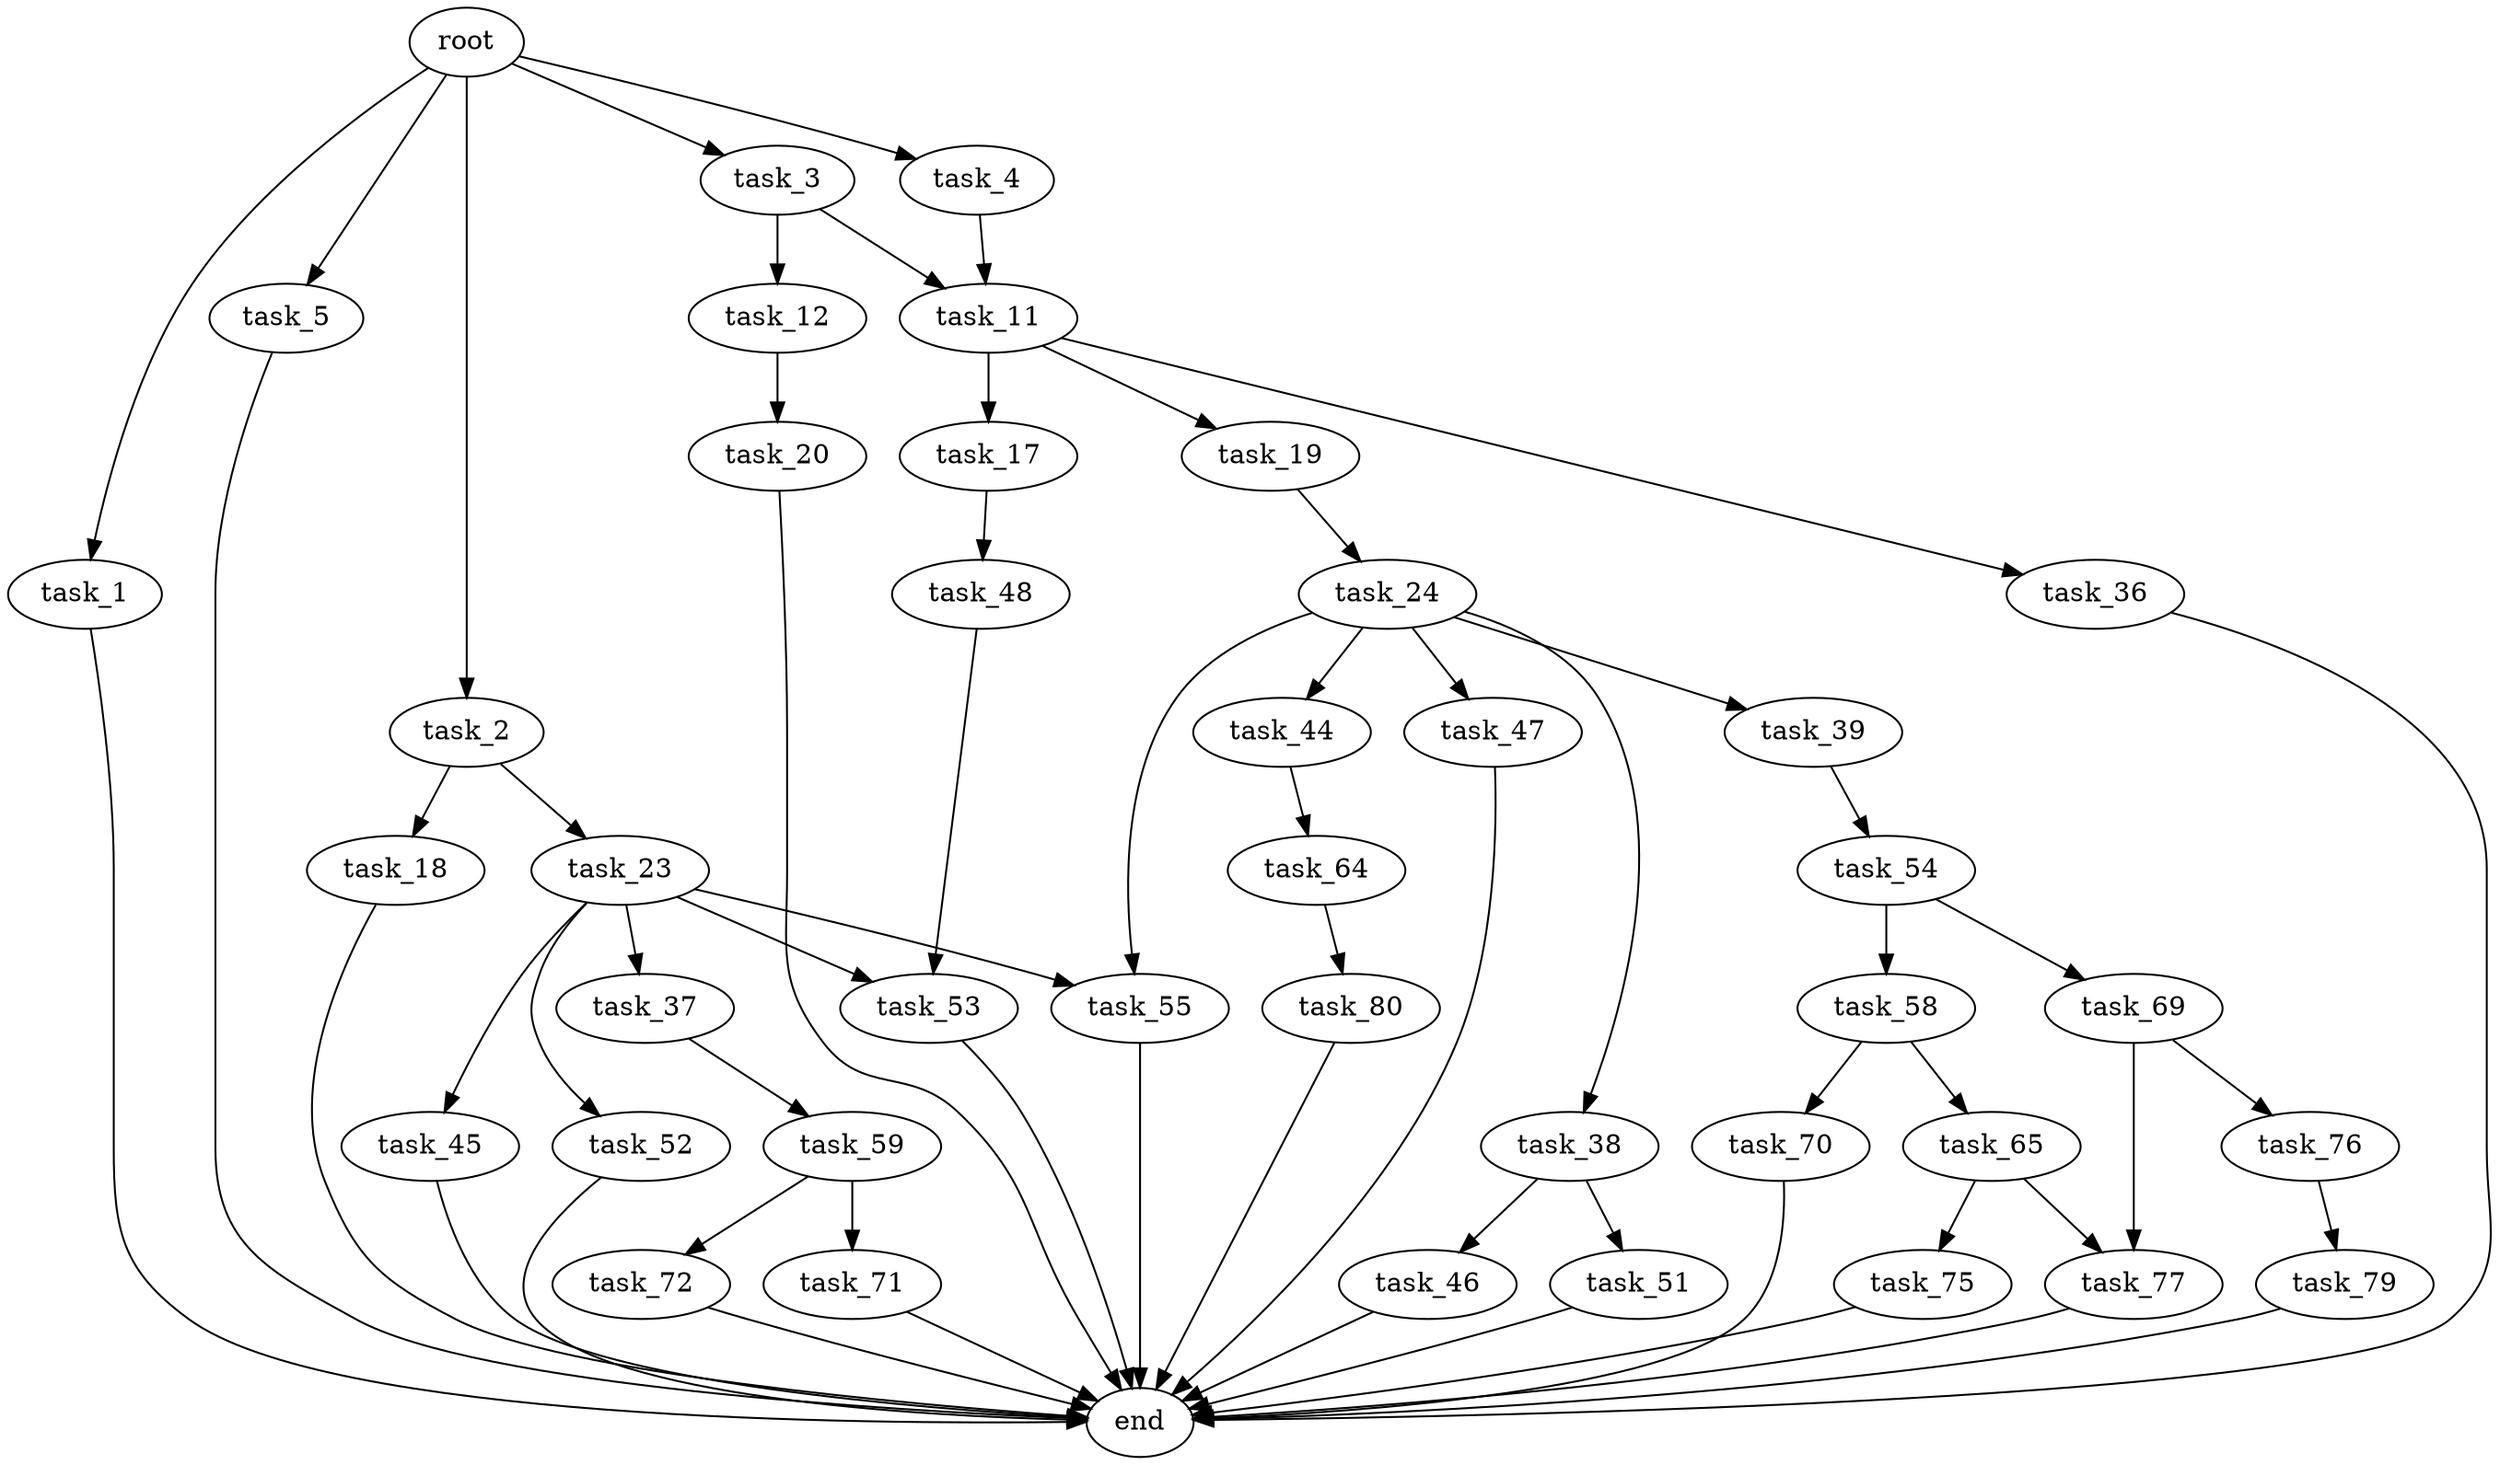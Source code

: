 digraph G {
  root [size="0.000000"];
  task_1 [size="124244520247.000000"];
  task_2 [size="4775957991.000000"];
  task_3 [size="9866082311.000000"];
  task_4 [size="309975083848.000000"];
  task_5 [size="40063589809.000000"];
  task_11 [size="104167538009.000000"];
  task_12 [size="10275029612.000000"];
  task_17 [size="29078344100.000000"];
  task_18 [size="53907747990.000000"];
  task_19 [size="1124885088295.000000"];
  task_20 [size="9906813097.000000"];
  task_23 [size="368293445632.000000"];
  task_24 [size="231928233984.000000"];
  task_36 [size="8589934592.000000"];
  task_37 [size="7463552926.000000"];
  task_38 [size="33286102839.000000"];
  task_39 [size="65275674057.000000"];
  task_44 [size="7471369055.000000"];
  task_45 [size="7699161406.000000"];
  task_46 [size="1513940903.000000"];
  task_47 [size="12825179432.000000"];
  task_48 [size="782757789696.000000"];
  task_51 [size="134217728000.000000"];
  task_52 [size="135579791800.000000"];
  task_53 [size="8589934592.000000"];
  task_54 [size="289583178872.000000"];
  task_55 [size="4227156339.000000"];
  task_58 [size="13358620566.000000"];
  task_59 [size="22155255196.000000"];
  task_64 [size="143914323498.000000"];
  task_65 [size="108558103509.000000"];
  task_69 [size="32570539263.000000"];
  task_70 [size="46266562495.000000"];
  task_71 [size="45752026991.000000"];
  task_72 [size="30854736879.000000"];
  task_75 [size="3914314132.000000"];
  task_76 [size="888017852890.000000"];
  task_77 [size="22430046656.000000"];
  task_79 [size="782757789696.000000"];
  task_80 [size="5556694954.000000"];
  end [size="0.000000"];

  root -> task_1 [size="1.000000"];
  root -> task_2 [size="1.000000"];
  root -> task_3 [size="1.000000"];
  root -> task_4 [size="1.000000"];
  root -> task_5 [size="1.000000"];
  task_1 -> end [size="1.000000"];
  task_2 -> task_18 [size="75497472.000000"];
  task_2 -> task_23 [size="75497472.000000"];
  task_3 -> task_11 [size="838860800.000000"];
  task_3 -> task_12 [size="838860800.000000"];
  task_4 -> task_11 [size="209715200.000000"];
  task_5 -> end [size="1.000000"];
  task_11 -> task_17 [size="75497472.000000"];
  task_11 -> task_19 [size="75497472.000000"];
  task_11 -> task_36 [size="75497472.000000"];
  task_12 -> task_20 [size="301989888.000000"];
  task_17 -> task_48 [size="536870912.000000"];
  task_18 -> end [size="1.000000"];
  task_19 -> task_24 [size="679477248.000000"];
  task_20 -> end [size="1.000000"];
  task_23 -> task_37 [size="411041792.000000"];
  task_23 -> task_45 [size="411041792.000000"];
  task_23 -> task_52 [size="411041792.000000"];
  task_23 -> task_53 [size="411041792.000000"];
  task_23 -> task_55 [size="411041792.000000"];
  task_24 -> task_38 [size="301989888.000000"];
  task_24 -> task_39 [size="301989888.000000"];
  task_24 -> task_44 [size="301989888.000000"];
  task_24 -> task_47 [size="301989888.000000"];
  task_24 -> task_55 [size="301989888.000000"];
  task_36 -> end [size="1.000000"];
  task_37 -> task_59 [size="536870912.000000"];
  task_38 -> task_46 [size="75497472.000000"];
  task_38 -> task_51 [size="75497472.000000"];
  task_39 -> task_54 [size="75497472.000000"];
  task_44 -> task_64 [size="536870912.000000"];
  task_45 -> end [size="1.000000"];
  task_46 -> end [size="1.000000"];
  task_47 -> end [size="1.000000"];
  task_48 -> task_53 [size="679477248.000000"];
  task_51 -> end [size="1.000000"];
  task_52 -> end [size="1.000000"];
  task_53 -> end [size="1.000000"];
  task_54 -> task_58 [size="838860800.000000"];
  task_54 -> task_69 [size="838860800.000000"];
  task_55 -> end [size="1.000000"];
  task_58 -> task_65 [size="209715200.000000"];
  task_58 -> task_70 [size="209715200.000000"];
  task_59 -> task_71 [size="536870912.000000"];
  task_59 -> task_72 [size="536870912.000000"];
  task_64 -> task_80 [size="134217728.000000"];
  task_65 -> task_75 [size="75497472.000000"];
  task_65 -> task_77 [size="75497472.000000"];
  task_69 -> task_76 [size="33554432.000000"];
  task_69 -> task_77 [size="33554432.000000"];
  task_70 -> end [size="1.000000"];
  task_71 -> end [size="1.000000"];
  task_72 -> end [size="1.000000"];
  task_75 -> end [size="1.000000"];
  task_76 -> task_79 [size="536870912.000000"];
  task_77 -> end [size="1.000000"];
  task_79 -> end [size="1.000000"];
  task_80 -> end [size="1.000000"];
}
